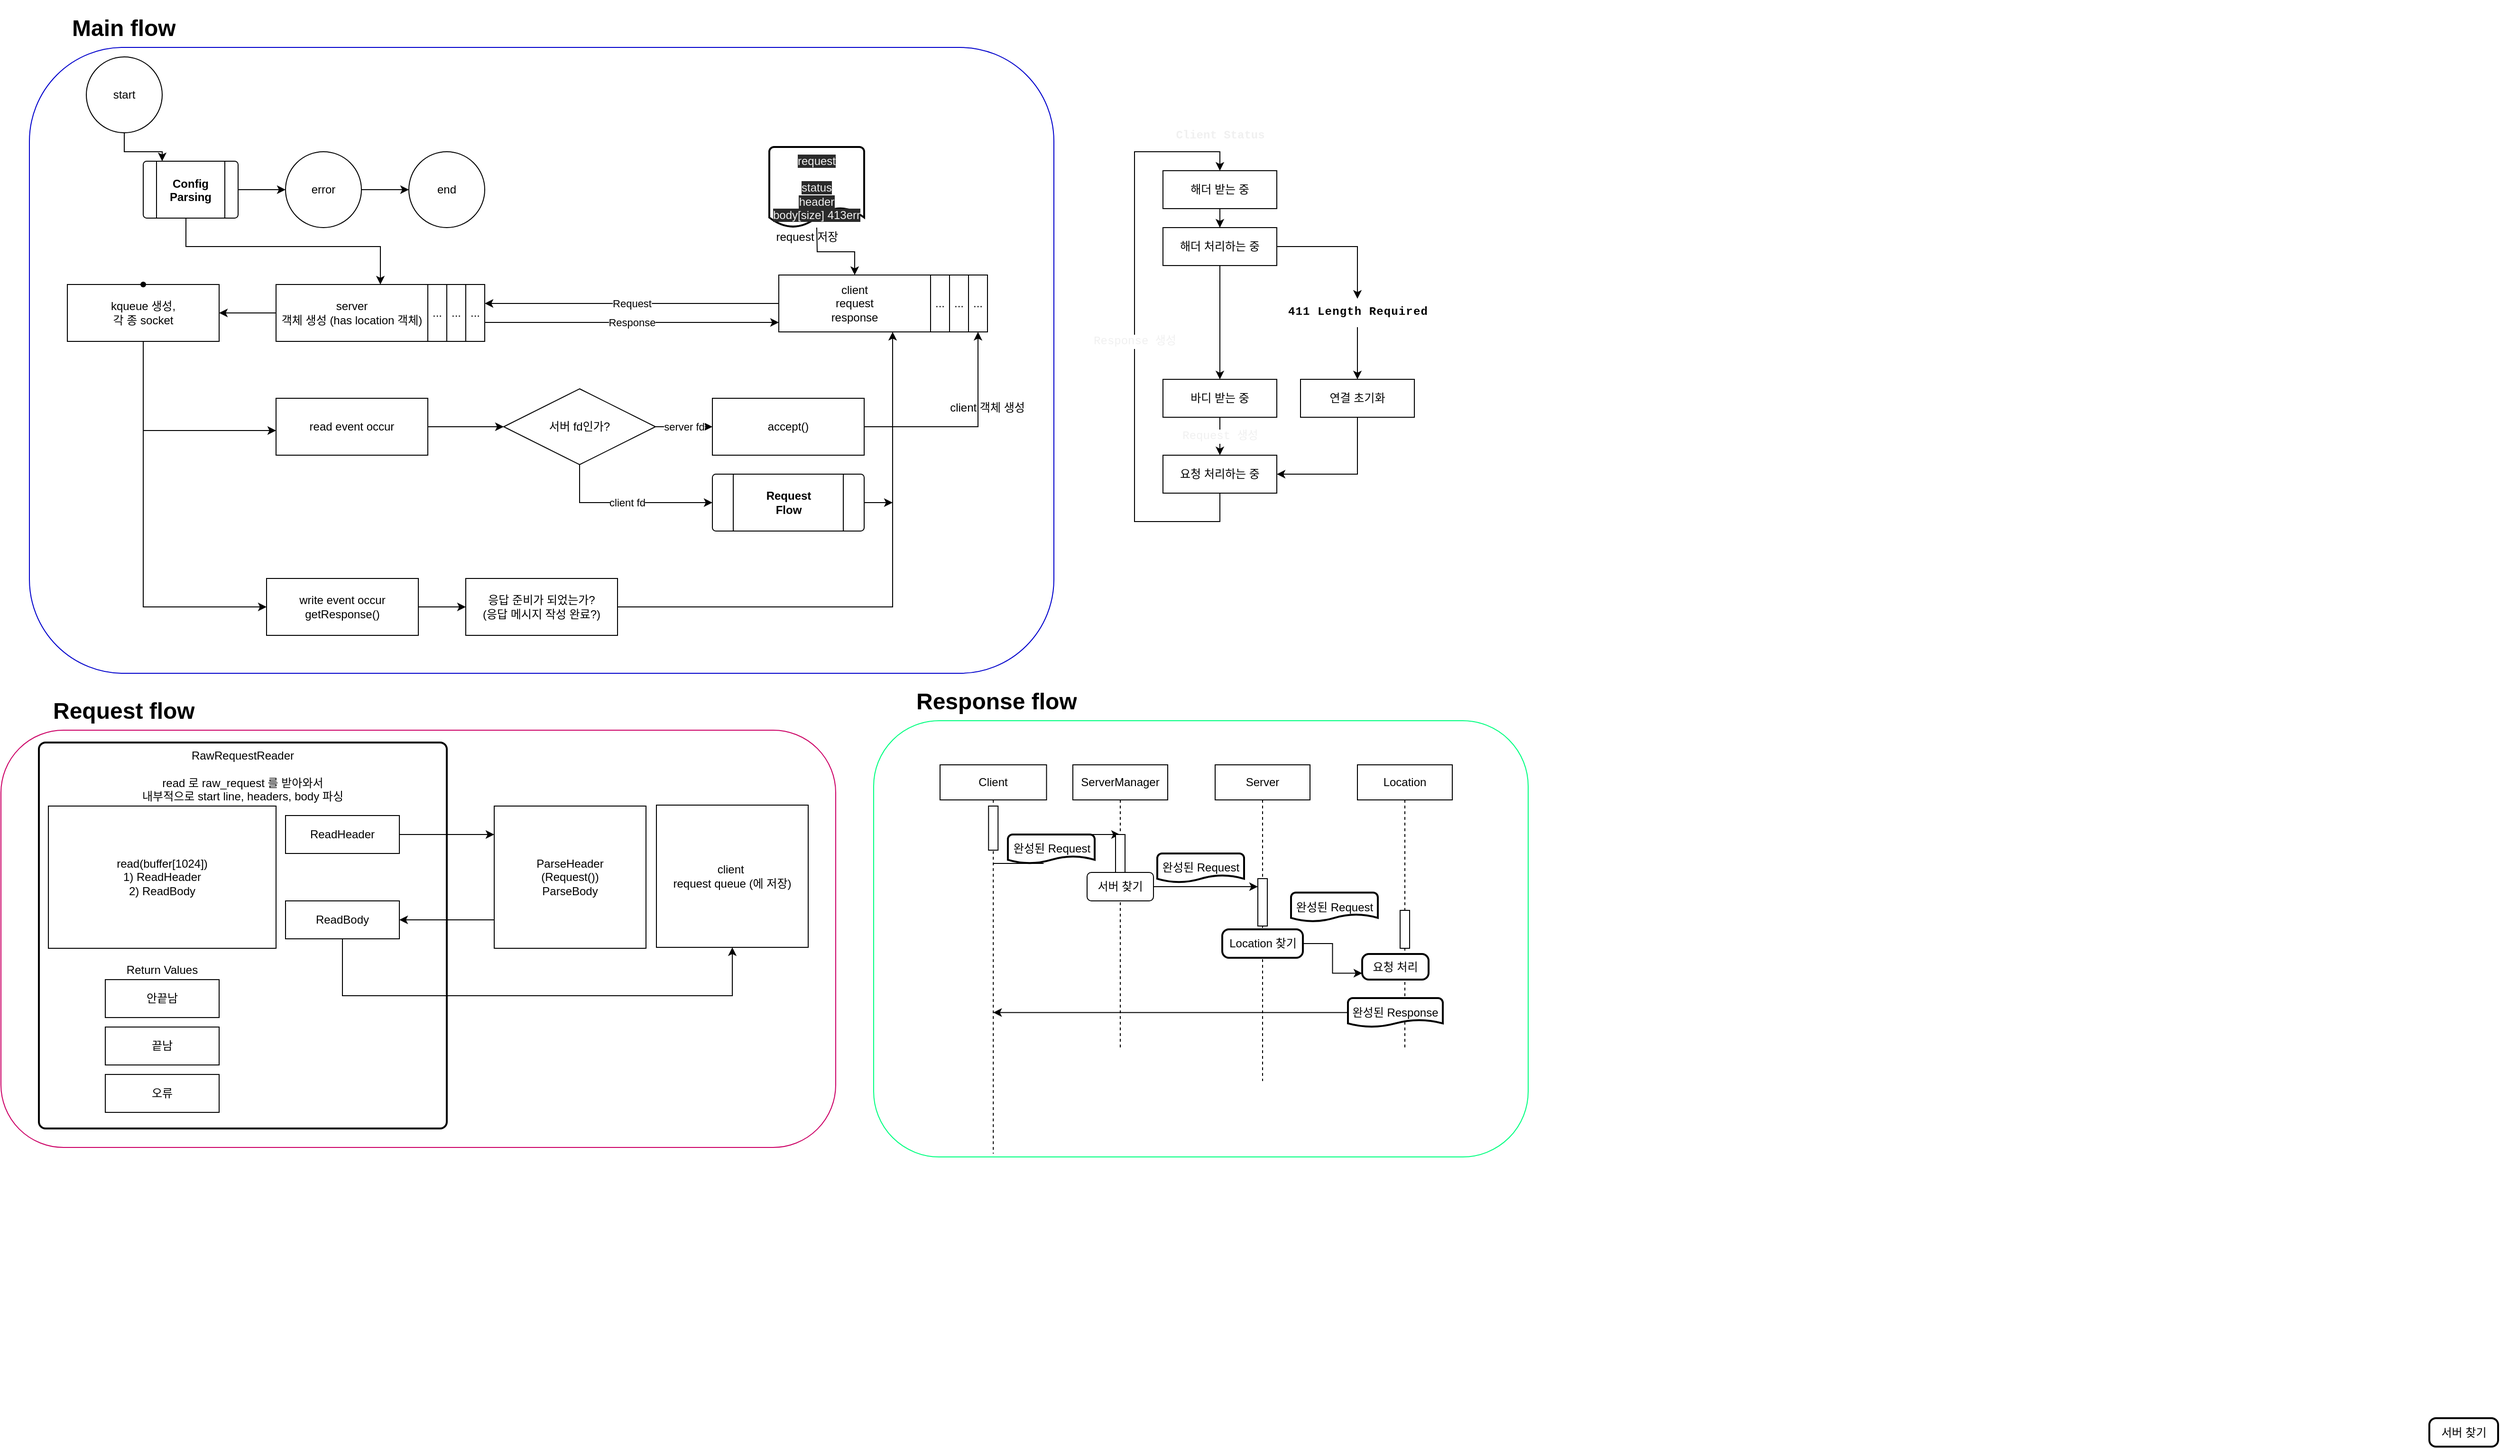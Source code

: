 <mxfile>
    <diagram id="n126Bj_RKUmEa4F5O5X0" name="FLOW CHART">
        <mxGraphModel dx="2841" dy="2319" grid="1" gridSize="10" guides="1" tooltips="1" connect="1" arrows="1" fold="1" page="1" pageScale="1" pageWidth="827" pageHeight="1169" math="0" shadow="0">
            <root>
                <mxCell id="0"/>
                <mxCell id="1" parent="0"/>
                <mxCell id="qXVLSp4cAB8e3-9ccQm1-52" value="" style="rounded=1;whiteSpace=wrap;html=1;strokeColor=#00FF80;" vertex="1" parent="1">
                    <mxGeometry x="850" y="630" width="690" height="460" as="geometry"/>
                </mxCell>
                <mxCell id="39" value="" style="rounded=1;whiteSpace=wrap;html=1;strokeColor=#CC0066;" parent="1" vertex="1">
                    <mxGeometry x="-70" y="640" width="880" height="440" as="geometry"/>
                </mxCell>
                <mxCell id="o01LwvFQtVRLgtBo7qC8-56" value="RawRequestReader&lt;br&gt;&lt;br&gt;read 로&amp;nbsp;raw_request 를 받아와서&lt;br&gt;내부적으로 start line, headers, body 파싱" style="rounded=1;whiteSpace=wrap;html=1;absoluteArcSize=1;arcSize=14;strokeWidth=2;verticalAlign=top;" parent="1" vertex="1">
                    <mxGeometry x="-30" y="653" width="430" height="407" as="geometry"/>
                </mxCell>
                <mxCell id="19" value="" style="rounded=1;whiteSpace=wrap;html=1;strokeColor=#0000CC;" parent="1" vertex="1">
                    <mxGeometry x="-40" y="-80" width="1080" height="660" as="geometry"/>
                </mxCell>
                <mxCell id="lU_j6ZDFAQMpKRKnnjfW-69" style="edgeStyle=orthogonalEdgeStyle;rounded=0;orthogonalLoop=1;jettySize=auto;html=1;" parent="1" source="2" target="lU_j6ZDFAQMpKRKnnjfW-68" edge="1">
                    <mxGeometry relative="1" as="geometry"/>
                </mxCell>
                <mxCell id="2" value="error" style="ellipse;whiteSpace=wrap;html=1;aspect=fixed;" parent="1" vertex="1">
                    <mxGeometry x="230" y="30" width="80" height="80" as="geometry"/>
                </mxCell>
                <mxCell id="36" style="edgeStyle=orthogonalEdgeStyle;rounded=0;orthogonalLoop=1;jettySize=auto;html=1;" parent="1" target="7" edge="1">
                    <mxGeometry relative="1" as="geometry">
                        <Array as="points">
                            <mxPoint x="125" y="130"/>
                            <mxPoint x="330" y="130"/>
                        </Array>
                        <mxPoint x="125.029" y="99.985" as="sourcePoint"/>
                    </mxGeometry>
                </mxCell>
                <mxCell id="38" style="edgeStyle=orthogonalEdgeStyle;rounded=0;orthogonalLoop=1;jettySize=auto;html=1;" parent="1" source="lU_j6ZDFAQMpKRKnnjfW-100" target="2" edge="1">
                    <mxGeometry relative="1" as="geometry">
                        <mxPoint x="690" y="60" as="targetPoint"/>
                        <mxPoint x="200" y="60" as="sourcePoint"/>
                    </mxGeometry>
                </mxCell>
                <mxCell id="lU_j6ZDFAQMpKRKnnjfW-71" style="edgeStyle=orthogonalEdgeStyle;rounded=0;orthogonalLoop=1;jettySize=auto;html=1;exitX=0.5;exitY=1;exitDx=0;exitDy=0;" parent="1" source="20" target="F5cFHGVok0kFbbtlpRkR-53" edge="1">
                    <mxGeometry relative="1" as="geometry">
                        <mxPoint x="215" y="324" as="targetPoint"/>
                        <mxPoint x="130" y="380" as="sourcePoint"/>
                        <Array as="points">
                            <mxPoint x="80" y="324"/>
                        </Array>
                    </mxGeometry>
                </mxCell>
                <mxCell id="lU_j6ZDFAQMpKRKnnjfW-98" style="edgeStyle=orthogonalEdgeStyle;rounded=0;orthogonalLoop=1;jettySize=auto;html=1;" parent="1" source="F5cFHGVok0kFbbtlpRkR-53" target="lU_j6ZDFAQMpKRKnnjfW-78" edge="1">
                    <mxGeometry relative="1" as="geometry">
                        <mxPoint x="370" y="320" as="sourcePoint"/>
                    </mxGeometry>
                </mxCell>
                <mxCell id="lU_j6ZDFAQMpKRKnnjfW-94" style="edgeStyle=orthogonalEdgeStyle;rounded=0;orthogonalLoop=1;jettySize=auto;html=1;exitX=0.5;exitY=1;exitDx=0;exitDy=0;" parent="1" source="20" target="UY9-4zruVd4tcD86wkYn-58" edge="1">
                    <mxGeometry relative="1" as="geometry">
                        <Array as="points">
                            <mxPoint x="80" y="510"/>
                        </Array>
                        <mxPoint x="230.119" y="665.067" as="targetPoint"/>
                    </mxGeometry>
                </mxCell>
                <mxCell id="20" value="kqueue 생성,&lt;br&gt;각 종 socket" style="rounded=0;whiteSpace=wrap;html=1;" parent="1" vertex="1">
                    <mxGeometry y="170" width="160" height="60" as="geometry"/>
                </mxCell>
                <mxCell id="30" value="request 저장" style="text;html=1;strokeColor=none;fillColor=none;align=center;verticalAlign=middle;whiteSpace=wrap;rounded=0;" parent="1" vertex="1">
                    <mxGeometry x="740" y="110" width="80" height="20" as="geometry"/>
                </mxCell>
                <mxCell id="35" style="edgeStyle=orthogonalEdgeStyle;rounded=0;orthogonalLoop=1;jettySize=auto;html=1;exitX=1;exitY=0.5;exitDx=0;exitDy=0;" parent="1" source="aanPXfUzpohmq_zLsnBv-63" target="22" edge="1">
                    <mxGeometry relative="1" as="geometry">
                        <mxPoint x="869.99" y="370" as="targetPoint"/>
                        <Array as="points">
                            <mxPoint x="870" y="510"/>
                        </Array>
                        <mxPoint x="390" y="665" as="sourcePoint"/>
                    </mxGeometry>
                </mxCell>
                <mxCell id="42" value="read(buffer[1024])&lt;br&gt;1) ReadHeader&lt;br&gt;2) ReadBody" style="rounded=0;whiteSpace=wrap;html=1;" parent="1" vertex="1">
                    <mxGeometry x="-20" y="720" width="240" height="150" as="geometry"/>
                </mxCell>
                <mxCell id="44" value="client&amp;nbsp;&lt;br&gt;request queue (에 저장)" style="rounded=0;whiteSpace=wrap;html=1;" parent="1" vertex="1">
                    <mxGeometry x="621" y="719" width="160" height="150" as="geometry"/>
                </mxCell>
                <mxCell id="UY9-4zruVd4tcD86wkYn-65" value="" style="edgeStyle=orthogonalEdgeStyle;rounded=0;orthogonalLoop=1;jettySize=auto;html=1;" parent="1" target="22" edge="1">
                    <mxGeometry relative="1" as="geometry">
                        <mxPoint x="790" y="110" as="sourcePoint"/>
                    </mxGeometry>
                </mxCell>
                <mxCell id="UY9-4zruVd4tcD86wkYn-53" style="edgeStyle=orthogonalEdgeStyle;rounded=0;orthogonalLoop=1;jettySize=auto;html=1;entryX=0.333;entryY=0.25;entryDx=0;entryDy=0;entryPerimeter=0;" parent="1" source="UY9-4zruVd4tcD86wkYn-52" edge="1">
                    <mxGeometry relative="1" as="geometry">
                        <Array as="points">
                            <mxPoint x="60" y="30"/>
                            <mxPoint x="100" y="30"/>
                        </Array>
                        <mxPoint x="99.95" y="40" as="targetPoint"/>
                    </mxGeometry>
                </mxCell>
                <mxCell id="UY9-4zruVd4tcD86wkYn-52" value="start" style="ellipse;whiteSpace=wrap;html=1;aspect=fixed;" parent="1" vertex="1">
                    <mxGeometry x="20" y="-70" width="80" height="80" as="geometry"/>
                </mxCell>
                <mxCell id="lU_j6ZDFAQMpKRKnnjfW-67" value="" style="group" parent="1" vertex="1" connectable="0">
                    <mxGeometry x="750" y="160" width="220" height="60" as="geometry"/>
                </mxCell>
                <mxCell id="22" value="client&lt;br&gt;request&lt;br&gt;response" style="rounded=0;whiteSpace=wrap;html=1;" parent="lU_j6ZDFAQMpKRKnnjfW-67" vertex="1">
                    <mxGeometry width="160" height="60" as="geometry"/>
                </mxCell>
                <mxCell id="48" value="..." style="rounded=0;whiteSpace=wrap;html=1;" parent="lU_j6ZDFAQMpKRKnnjfW-67" vertex="1">
                    <mxGeometry x="160" width="20" height="60" as="geometry"/>
                </mxCell>
                <mxCell id="49" value="..." style="rounded=0;whiteSpace=wrap;html=1;" parent="lU_j6ZDFAQMpKRKnnjfW-67" vertex="1">
                    <mxGeometry x="180" width="20" height="60" as="geometry"/>
                </mxCell>
                <mxCell id="52" value="..." style="rounded=0;whiteSpace=wrap;html=1;" parent="lU_j6ZDFAQMpKRKnnjfW-67" vertex="1">
                    <mxGeometry x="200" width="20" height="60" as="geometry"/>
                </mxCell>
                <mxCell id="lU_j6ZDFAQMpKRKnnjfW-68" value="end" style="ellipse;whiteSpace=wrap;html=1;aspect=fixed;" parent="1" vertex="1">
                    <mxGeometry x="360" y="30" width="80" height="80" as="geometry"/>
                </mxCell>
                <mxCell id="1SWhUuWWmsUW3ostEV8O-53" value="" style="shape=waypoint;size=6;pointerEvents=1;points=[];fillColor=#2a2a2a;resizable=0;rotatable=0;perimeter=centerPerimeter;snapToPoint=1;" parent="1" vertex="1">
                    <mxGeometry x="60" y="150" width="40" height="40" as="geometry"/>
                </mxCell>
                <mxCell id="lU_j6ZDFAQMpKRKnnjfW-73" style="edgeStyle=orthogonalEdgeStyle;rounded=0;orthogonalLoop=1;jettySize=auto;html=1;" parent="1" source="7" target="20" edge="1">
                    <mxGeometry relative="1" as="geometry"/>
                </mxCell>
                <mxCell id="lU_j6ZDFAQMpKRKnnjfW-87" value="server fd" style="edgeStyle=orthogonalEdgeStyle;rounded=0;orthogonalLoop=1;jettySize=auto;html=1;" parent="1" source="lU_j6ZDFAQMpKRKnnjfW-78" target="lU_j6ZDFAQMpKRKnnjfW-82" edge="1">
                    <mxGeometry relative="1" as="geometry"/>
                </mxCell>
                <mxCell id="lU_j6ZDFAQMpKRKnnjfW-97" value="client fd" style="edgeStyle=orthogonalEdgeStyle;rounded=0;orthogonalLoop=1;jettySize=auto;html=1;" parent="1" source="lU_j6ZDFAQMpKRKnnjfW-78" target="F5cFHGVok0kFbbtlpRkR-59" edge="1">
                    <mxGeometry relative="1" as="geometry">
                        <Array as="points">
                            <mxPoint x="540" y="400"/>
                        </Array>
                        <mxPoint x="680" y="400" as="targetPoint"/>
                    </mxGeometry>
                </mxCell>
                <mxCell id="lU_j6ZDFAQMpKRKnnjfW-78" value="서버 fd인가?" style="rhombus;whiteSpace=wrap;html=1;" parent="1" vertex="1">
                    <mxGeometry x="460" y="280" width="160" height="80" as="geometry"/>
                </mxCell>
                <mxCell id="1SWhUuWWmsUW3ostEV8O-60" value="Request" style="edgeStyle=orthogonalEdgeStyle;rounded=0;orthogonalLoop=1;jettySize=auto;html=1;" parent="1" source="22" target="lU_j6ZDFAQMpKRKnnjfW-65" edge="1">
                    <mxGeometry relative="1" as="geometry">
                        <Array as="points">
                            <mxPoint x="550" y="190"/>
                            <mxPoint x="550" y="190"/>
                        </Array>
                    </mxGeometry>
                </mxCell>
                <mxCell id="1SWhUuWWmsUW3ostEV8O-61" value="Response" style="edgeStyle=orthogonalEdgeStyle;rounded=0;orthogonalLoop=1;jettySize=auto;html=1;" parent="1" source="lU_j6ZDFAQMpKRKnnjfW-65" target="22" edge="1">
                    <mxGeometry relative="1" as="geometry">
                        <Array as="points">
                            <mxPoint x="520" y="210"/>
                            <mxPoint x="520" y="210"/>
                        </Array>
                    </mxGeometry>
                </mxCell>
                <mxCell id="UY9-4zruVd4tcD86wkYn-55" style="edgeStyle=orthogonalEdgeStyle;rounded=0;orthogonalLoop=1;jettySize=auto;html=1;entryX=0.5;entryY=1;entryDx=0;entryDy=0;" parent="1" source="lU_j6ZDFAQMpKRKnnjfW-82" target="52" edge="1">
                    <mxGeometry relative="1" as="geometry"/>
                </mxCell>
                <mxCell id="lU_j6ZDFAQMpKRKnnjfW-82" value="accept()" style="rounded=0;whiteSpace=wrap;html=1;" parent="1" vertex="1">
                    <mxGeometry x="680" y="290" width="160" height="60" as="geometry"/>
                </mxCell>
                <mxCell id="UY9-4zruVd4tcD86wkYn-56" style="edgeStyle=orthogonalEdgeStyle;rounded=0;orthogonalLoop=1;jettySize=auto;html=1;exitX=1;exitY=0.5;exitDx=0;exitDy=0;" parent="1" source="F5cFHGVok0kFbbtlpRkR-59" edge="1">
                    <mxGeometry relative="1" as="geometry">
                        <mxPoint x="870" y="400" as="targetPoint"/>
                        <Array as="points"/>
                        <mxPoint x="840" y="400" as="sourcePoint"/>
                    </mxGeometry>
                </mxCell>
                <mxCell id="aanPXfUzpohmq_zLsnBv-61" value="client 객체 생성" style="text;html=1;strokeColor=none;fillColor=none;align=center;verticalAlign=middle;whiteSpace=wrap;rounded=0;" parent="1" vertex="1">
                    <mxGeometry x="910" y="280" width="120" height="40" as="geometry"/>
                </mxCell>
                <mxCell id="aanPXfUzpohmq_zLsnBv-64" style="edgeStyle=orthogonalEdgeStyle;rounded=0;orthogonalLoop=1;jettySize=auto;html=1;exitX=1;exitY=0.5;exitDx=0;exitDy=0;entryX=0;entryY=0.5;entryDx=0;entryDy=0;" parent="1" source="UY9-4zruVd4tcD86wkYn-58" target="aanPXfUzpohmq_zLsnBv-63" edge="1">
                    <mxGeometry relative="1" as="geometry"/>
                </mxCell>
                <mxCell id="UY9-4zruVd4tcD86wkYn-58" value="&lt;span&gt;write event occur&lt;/span&gt;&lt;br&gt;&lt;span&gt;getResponse()&lt;/span&gt;" style="rounded=0;whiteSpace=wrap;html=1;" parent="1" vertex="1">
                    <mxGeometry x="210" y="480" width="160" height="60" as="geometry"/>
                </mxCell>
                <mxCell id="aanPXfUzpohmq_zLsnBv-63" value="응답 준비가 되었는가?&lt;br&gt;(응답 메시지 작성 완료?)" style="rounded=0;whiteSpace=wrap;html=1;" parent="1" vertex="1">
                    <mxGeometry x="420" y="480" width="160" height="60" as="geometry"/>
                </mxCell>
                <mxCell id="lU_j6ZDFAQMpKRKnnjfW-104" value="" style="group" parent="1" vertex="1" connectable="0">
                    <mxGeometry x="80" y="40" width="100" height="60" as="geometry"/>
                </mxCell>
                <mxCell id="lU_j6ZDFAQMpKRKnnjfW-100" value="" style="verticalLabelPosition=bottom;verticalAlign=top;html=1;shape=process;whiteSpace=wrap;rounded=1;size=0.14;arcSize=6;" parent="lU_j6ZDFAQMpKRKnnjfW-104" vertex="1">
                    <mxGeometry width="100" height="60" as="geometry"/>
                </mxCell>
                <mxCell id="lU_j6ZDFAQMpKRKnnjfW-103" value="Config&#10;Parsing" style="text;align=center;fontStyle=1;verticalAlign=middle;spacingLeft=3;spacingRight=3;strokeColor=none;rotatable=0;points=[[0,0.5],[1,0.5]];portConstraint=eastwest;" parent="lU_j6ZDFAQMpKRKnnjfW-104" vertex="1">
                    <mxGeometry x="10" y="17" width="80" height="26" as="geometry"/>
                </mxCell>
                <mxCell id="F5cFHGVok0kFbbtlpRkR-52" value="&#10;&#10;&lt;span style=&quot;color: rgb(240, 240, 240); font-family: helvetica; font-size: 12px; font-style: normal; font-weight: 400; letter-spacing: normal; text-align: center; text-indent: 0px; text-transform: none; word-spacing: 0px; background-color: rgb(42, 42, 42); display: inline; float: none;&quot;&gt;request&lt;/span&gt;&lt;br style=&quot;color: rgb(240, 240, 240); font-family: helvetica; font-size: 12px; font-style: normal; font-weight: 400; letter-spacing: normal; text-align: center; text-indent: 0px; text-transform: none; word-spacing: 0px; background-color: rgb(42, 42, 42);&quot;&gt;&lt;br style=&quot;color: rgb(240, 240, 240); font-family: helvetica; font-size: 12px; font-style: normal; font-weight: 400; letter-spacing: normal; text-align: center; text-indent: 0px; text-transform: none; word-spacing: 0px; background-color: rgb(42, 42, 42);&quot;&gt;&lt;span style=&quot;color: rgb(240, 240, 240); font-family: helvetica; font-size: 12px; font-style: normal; font-weight: 400; letter-spacing: normal; text-align: center; text-indent: 0px; text-transform: none; word-spacing: 0px; background-color: rgb(42, 42, 42); display: inline; float: none;&quot;&gt;status&lt;/span&gt;&lt;br style=&quot;color: rgb(240, 240, 240); font-family: helvetica; font-size: 12px; font-style: normal; font-weight: 400; letter-spacing: normal; text-align: center; text-indent: 0px; text-transform: none; word-spacing: 0px; background-color: rgb(42, 42, 42);&quot;&gt;&lt;span style=&quot;color: rgb(240, 240, 240); font-family: helvetica; font-size: 12px; font-style: normal; font-weight: 400; letter-spacing: normal; text-align: center; text-indent: 0px; text-transform: none; word-spacing: 0px; background-color: rgb(42, 42, 42); display: inline; float: none;&quot;&gt;header&lt;/span&gt;&lt;br style=&quot;color: rgb(240, 240, 240); font-family: helvetica; font-size: 12px; font-style: normal; font-weight: 400; letter-spacing: normal; text-align: center; text-indent: 0px; text-transform: none; word-spacing: 0px; background-color: rgb(42, 42, 42);&quot;&gt;&lt;span style=&quot;color: rgb(240, 240, 240); font-family: helvetica; font-size: 12px; font-style: normal; font-weight: 400; letter-spacing: normal; text-align: center; text-indent: 0px; text-transform: none; word-spacing: 0px; background-color: rgb(42, 42, 42); display: inline; float: none;&quot;&gt;body[size] 413err&lt;/span&gt;&#10;&#10;" style="strokeWidth=2;html=1;shape=mxgraph.flowchart.document2;whiteSpace=wrap;size=0.25;" parent="1" vertex="1">
                    <mxGeometry x="740" y="25" width="100" height="85" as="geometry"/>
                </mxCell>
                <mxCell id="F5cFHGVok0kFbbtlpRkR-53" value="read event occur" style="rounded=0;whiteSpace=wrap;html=1;" parent="1" vertex="1">
                    <mxGeometry x="220" y="290" width="160" height="60" as="geometry"/>
                </mxCell>
                <mxCell id="UY9-4zruVd4tcD86wkYn-66" value="&lt;h1&gt;Request flow&lt;/h1&gt;" style="text;html=1;strokeColor=none;fillColor=none;spacing=5;spacingTop=-20;whiteSpace=wrap;overflow=hidden;rounded=0;" parent="1" vertex="1">
                    <mxGeometry x="-20" y="600" width="160" height="40" as="geometry"/>
                </mxCell>
                <mxCell id="UY9-4zruVd4tcD86wkYn-69" value="&lt;h1&gt;Main flow&lt;/h1&gt;" style="text;html=1;strokeColor=none;fillColor=none;spacing=5;spacingTop=-20;whiteSpace=wrap;overflow=hidden;rounded=0;" parent="1" vertex="1">
                    <mxGeometry y="-120" width="190" height="120" as="geometry"/>
                </mxCell>
                <mxCell id="F5cFHGVok0kFbbtlpRkR-56" value="" style="group" parent="1" vertex="1" connectable="0">
                    <mxGeometry x="220" y="170" width="220" height="60" as="geometry"/>
                </mxCell>
                <mxCell id="lU_j6ZDFAQMpKRKnnjfW-63" value="..." style="rounded=0;whiteSpace=wrap;html=1;" parent="F5cFHGVok0kFbbtlpRkR-56" vertex="1">
                    <mxGeometry x="160" width="20" height="60" as="geometry"/>
                </mxCell>
                <mxCell id="lU_j6ZDFAQMpKRKnnjfW-64" value="..." style="rounded=0;whiteSpace=wrap;html=1;" parent="F5cFHGVok0kFbbtlpRkR-56" vertex="1">
                    <mxGeometry x="180" width="20" height="60" as="geometry"/>
                </mxCell>
                <mxCell id="lU_j6ZDFAQMpKRKnnjfW-65" value="..." style="rounded=0;whiteSpace=wrap;html=1;" parent="F5cFHGVok0kFbbtlpRkR-56" vertex="1">
                    <mxGeometry x="200" width="20" height="60" as="geometry"/>
                </mxCell>
                <mxCell id="7" value="server&lt;br&gt;객체 생성 (has location 객체)" style="rounded=0;whiteSpace=wrap;html=1;" parent="F5cFHGVok0kFbbtlpRkR-56" vertex="1">
                    <mxGeometry width="160" height="60" as="geometry"/>
                </mxCell>
                <mxCell id="UY9-4zruVd4tcD86wkYn-67" value="&lt;h1&gt;Response flow&lt;/h1&gt;" style="text;html=1;strokeColor=none;fillColor=none;spacing=5;spacingTop=-20;whiteSpace=wrap;overflow=hidden;rounded=0;" parent="1" vertex="1">
                    <mxGeometry x="890" y="590" width="193" height="40" as="geometry"/>
                </mxCell>
                <mxCell id="F5cFHGVok0kFbbtlpRkR-61" value="" style="group" parent="1" vertex="1" connectable="0">
                    <mxGeometry x="680" y="370" width="160" height="60" as="geometry"/>
                </mxCell>
                <mxCell id="F5cFHGVok0kFbbtlpRkR-59" value="" style="verticalLabelPosition=bottom;verticalAlign=top;html=1;shape=process;whiteSpace=wrap;rounded=1;size=0.14;arcSize=6;" parent="F5cFHGVok0kFbbtlpRkR-61" vertex="1">
                    <mxGeometry width="160" height="60" as="geometry"/>
                </mxCell>
                <mxCell id="F5cFHGVok0kFbbtlpRkR-60" value="Request&lt;br&gt;Flow" style="text;align=center;fontStyle=1;verticalAlign=middle;spacingLeft=3;spacingRight=3;strokeColor=none;rotatable=0;points=[[0,0.5],[1,0.5]];portConstraint=eastwest;rounded=1;html=1;" parent="F5cFHGVok0kFbbtlpRkR-61" vertex="1">
                    <mxGeometry x="40" y="17" width="80" height="26" as="geometry"/>
                </mxCell>
                <mxCell id="o01LwvFQtVRLgtBo7qC8-62" value="안끝남" style="rounded=0;whiteSpace=wrap;html=1;" parent="1" vertex="1">
                    <mxGeometry x="40" y="903.03" width="120" height="40" as="geometry"/>
                </mxCell>
                <mxCell id="o01LwvFQtVRLgtBo7qC8-63" value="끝남" style="rounded=0;whiteSpace=wrap;html=1;" parent="1" vertex="1">
                    <mxGeometry x="40" y="953.03" width="120" height="40" as="geometry"/>
                </mxCell>
                <mxCell id="o01LwvFQtVRLgtBo7qC8-64" value="오류" style="rounded=0;whiteSpace=wrap;html=1;" parent="1" vertex="1">
                    <mxGeometry x="40" y="1003.03" width="120" height="40" as="geometry"/>
                </mxCell>
                <mxCell id="UY9-4zruVd4tcD86wkYn-72" style="edgeStyle=orthogonalEdgeStyle;rounded=0;orthogonalLoop=1;jettySize=auto;html=1;" parent="1" source="1SWhUuWWmsUW3ostEV8O-62" target="o01LwvFQtVRLgtBo7qC8-75" edge="1">
                    <mxGeometry relative="1" as="geometry">
                        <Array as="points">
                            <mxPoint x="430" y="840"/>
                            <mxPoint x="430" y="840"/>
                        </Array>
                        <mxPoint x="380" y="833" as="targetPoint"/>
                    </mxGeometry>
                </mxCell>
                <mxCell id="1SWhUuWWmsUW3ostEV8O-62" value="ParseHeader&lt;br&gt;(Request())&lt;br&gt;ParseBody" style="rounded=0;whiteSpace=wrap;html=1;" parent="1" vertex="1">
                    <mxGeometry x="450" y="720" width="160" height="150" as="geometry"/>
                </mxCell>
                <mxCell id="1SWhUuWWmsUW3ostEV8O-65" value="Return Values" style="text;html=1;strokeColor=none;fillColor=none;align=center;verticalAlign=middle;whiteSpace=wrap;rounded=0;" parent="1" vertex="1">
                    <mxGeometry x="45" y="883.03" width="110" height="20" as="geometry"/>
                </mxCell>
                <mxCell id="o01LwvFQtVRLgtBo7qC8-94" style="edgeStyle=orthogonalEdgeStyle;rounded=0;orthogonalLoop=1;jettySize=auto;html=1;fontFamily=Courier New;fontSize=12;fontColor=#f0f0f0;" parent="1" source="o01LwvFQtVRLgtBo7qC8-73" target="1SWhUuWWmsUW3ostEV8O-62" edge="1">
                    <mxGeometry relative="1" as="geometry">
                        <Array as="points">
                            <mxPoint x="430" y="750"/>
                            <mxPoint x="430" y="750"/>
                        </Array>
                    </mxGeometry>
                </mxCell>
                <mxCell id="o01LwvFQtVRLgtBo7qC8-73" value="ReadHeader" style="rounded=0;whiteSpace=wrap;html=1;" parent="1" vertex="1">
                    <mxGeometry x="230" y="730" width="120" height="40" as="geometry"/>
                </mxCell>
                <mxCell id="o01LwvFQtVRLgtBo7qC8-96" style="edgeStyle=orthogonalEdgeStyle;rounded=0;orthogonalLoop=1;jettySize=auto;html=1;fontFamily=Courier New;fontSize=12;fontColor=#f0f0f0;" parent="1" source="o01LwvFQtVRLgtBo7qC8-75" target="44" edge="1">
                    <mxGeometry relative="1" as="geometry">
                        <Array as="points">
                            <mxPoint x="290" y="920"/>
                            <mxPoint x="701" y="920"/>
                        </Array>
                    </mxGeometry>
                </mxCell>
                <mxCell id="o01LwvFQtVRLgtBo7qC8-75" value="ReadBody" style="rounded=0;whiteSpace=wrap;html=1;" parent="1" vertex="1">
                    <mxGeometry x="230" y="820" width="120" height="40" as="geometry"/>
                </mxCell>
                <mxCell id="o01LwvFQtVRLgtBo7qC8-97" style="edgeStyle=orthogonalEdgeStyle;rounded=0;orthogonalLoop=1;jettySize=auto;html=1;fontFamily=Courier New;fontSize=12;fontColor=#f0f0f0;" parent="1" source="o01LwvFQtVRLgtBo7qC8-98" target="o01LwvFQtVRLgtBo7qC8-109" edge="1">
                    <mxGeometry relative="1" as="geometry"/>
                </mxCell>
                <mxCell id="o01LwvFQtVRLgtBo7qC8-98" value="해더 받는 중" style="rounded=0;whiteSpace=wrap;html=1;" parent="1" vertex="1">
                    <mxGeometry x="1155" y="49.97" width="120" height="40.03" as="geometry"/>
                </mxCell>
                <mxCell id="o01LwvFQtVRLgtBo7qC8-99" value="Request 생성" style="edgeStyle=orthogonalEdgeStyle;rounded=0;orthogonalLoop=1;jettySize=auto;html=1;fontFamily=Courier New;fontSize=12;fontColor=#f0f0f0;" parent="1" source="o01LwvFQtVRLgtBo7qC8-100" target="o01LwvFQtVRLgtBo7qC8-102" edge="1">
                    <mxGeometry relative="1" as="geometry"/>
                </mxCell>
                <mxCell id="o01LwvFQtVRLgtBo7qC8-100" value="바디 받는 중" style="rounded=0;whiteSpace=wrap;html=1;" parent="1" vertex="1">
                    <mxGeometry x="1155" y="270.03" width="120" height="40" as="geometry"/>
                </mxCell>
                <mxCell id="o01LwvFQtVRLgtBo7qC8-101" value="Response 생성" style="edgeStyle=orthogonalEdgeStyle;rounded=0;orthogonalLoop=1;jettySize=auto;html=1;fontFamily=Courier New;fontSize=12;fontColor=#f0f0f0;entryX=0.5;entryY=0;entryDx=0;entryDy=0;" parent="1" source="o01LwvFQtVRLgtBo7qC8-102" target="o01LwvFQtVRLgtBo7qC8-98" edge="1">
                    <mxGeometry relative="1" as="geometry">
                        <mxPoint x="1215" y="430.03" as="targetPoint"/>
                        <Array as="points">
                            <mxPoint x="1215" y="420"/>
                            <mxPoint x="1125" y="420"/>
                            <mxPoint x="1125" y="30"/>
                            <mxPoint x="1215" y="30"/>
                        </Array>
                    </mxGeometry>
                </mxCell>
                <mxCell id="o01LwvFQtVRLgtBo7qC8-102" value="요청 처리하는 중" style="rounded=0;whiteSpace=wrap;html=1;" parent="1" vertex="1">
                    <mxGeometry x="1155" y="350.03" width="120" height="40" as="geometry"/>
                </mxCell>
                <mxCell id="o01LwvFQtVRLgtBo7qC8-103" style="edgeStyle=orthogonalEdgeStyle;rounded=0;orthogonalLoop=1;jettySize=auto;html=1;fontFamily=Courier New;fontSize=12;fontColor=#f0f0f0;" parent="1" source="o01LwvFQtVRLgtBo7qC8-104" target="o01LwvFQtVRLgtBo7qC8-106" edge="1">
                    <mxGeometry relative="1" as="geometry"/>
                </mxCell>
                <mxCell id="o01LwvFQtVRLgtBo7qC8-104" value="&lt;h1 style=&quot;box-sizing: border-box; margin: 0px; letter-spacing: 0.035rem; line-height: 1.2; font-size: 12px; word-break: break-word; font-style: normal; text-indent: 0px; text-transform: none; word-spacing: 0px;&quot;&gt;411 Length Required&lt;/h1&gt;" style="text;whiteSpace=wrap;html=1;fontSize=12;fontFamily=Courier New;labelBackgroundColor=none;" parent="1" vertex="1">
                    <mxGeometry x="1285" y="185" width="150" height="30" as="geometry"/>
                </mxCell>
                <mxCell id="o01LwvFQtVRLgtBo7qC8-105" style="edgeStyle=orthogonalEdgeStyle;rounded=0;orthogonalLoop=1;jettySize=auto;html=1;fontFamily=Courier New;fontSize=12;fontColor=#f0f0f0;" parent="1" source="o01LwvFQtVRLgtBo7qC8-106" target="o01LwvFQtVRLgtBo7qC8-102" edge="1">
                    <mxGeometry relative="1" as="geometry">
                        <Array as="points">
                            <mxPoint x="1360" y="370.03"/>
                        </Array>
                    </mxGeometry>
                </mxCell>
                <mxCell id="o01LwvFQtVRLgtBo7qC8-106" value="연결 초기화" style="rounded=0;whiteSpace=wrap;html=1;" parent="1" vertex="1">
                    <mxGeometry x="1300" y="270" width="120" height="40.03" as="geometry"/>
                </mxCell>
                <mxCell id="o01LwvFQtVRLgtBo7qC8-107" style="edgeStyle=orthogonalEdgeStyle;rounded=0;orthogonalLoop=1;jettySize=auto;html=1;fontFamily=Courier New;fontSize=12;fontColor=#f0f0f0;" parent="1" source="o01LwvFQtVRLgtBo7qC8-109" target="o01LwvFQtVRLgtBo7qC8-100" edge="1">
                    <mxGeometry relative="1" as="geometry"/>
                </mxCell>
                <mxCell id="o01LwvFQtVRLgtBo7qC8-108" style="edgeStyle=orthogonalEdgeStyle;rounded=0;orthogonalLoop=1;jettySize=auto;html=1;fontFamily=Courier New;fontSize=12;fontColor=#f0f0f0;" parent="1" source="o01LwvFQtVRLgtBo7qC8-109" target="o01LwvFQtVRLgtBo7qC8-104" edge="1">
                    <mxGeometry relative="1" as="geometry"/>
                </mxCell>
                <mxCell id="o01LwvFQtVRLgtBo7qC8-109" value="해더 처리하는 중" style="rounded=0;whiteSpace=wrap;html=1;" parent="1" vertex="1">
                    <mxGeometry x="1155" y="110" width="120" height="40.03" as="geometry"/>
                </mxCell>
                <mxCell id="o01LwvFQtVRLgtBo7qC8-110" value="Client Status" style="text;align=center;fontStyle=1;verticalAlign=middle;spacingLeft=3;spacingRight=3;strokeColor=none;rotatable=0;points=[[0,0.5],[1,0.5]];portConstraint=eastwest;rounded=1;labelBackgroundColor=none;fontFamily=Courier New;fontSize=12;fontColor=#f0f0f0;html=1;" parent="1" vertex="1">
                    <mxGeometry x="1175" width="80" height="26" as="geometry"/>
                </mxCell>
                <mxCell id="s-oJwlkRHDCaWx0ENuGt-56" value="Server" style="shape=umlLifeline;perimeter=lifelinePerimeter;whiteSpace=wrap;html=1;container=1;collapsible=0;recursiveResize=0;outlineConnect=0;size=37;" vertex="1" parent="1">
                    <mxGeometry x="1210" y="676.52" width="100" height="333.48" as="geometry"/>
                </mxCell>
                <mxCell id="qXVLSp4cAB8e3-9ccQm1-56" value="Location 찾기" style="rounded=1;whiteSpace=wrap;html=1;absoluteArcSize=1;arcSize=14;strokeWidth=2;" vertex="1" parent="s-oJwlkRHDCaWx0ENuGt-56">
                    <mxGeometry x="7.5" y="173.48" width="85" height="30" as="geometry"/>
                </mxCell>
                <mxCell id="s-oJwlkRHDCaWx0ENuGt-64" value="" style="html=1;points=[];perimeter=orthogonalPerimeter;" vertex="1" parent="s-oJwlkRHDCaWx0ENuGt-56">
                    <mxGeometry x="45" y="120" width="10" height="50" as="geometry"/>
                </mxCell>
                <mxCell id="s-oJwlkRHDCaWx0ENuGt-57" value="Location" style="shape=umlLifeline;perimeter=lifelinePerimeter;whiteSpace=wrap;html=1;container=1;collapsible=0;recursiveResize=0;outlineConnect=0;size=37;" vertex="1" parent="1">
                    <mxGeometry x="1360" y="676.52" width="100" height="300" as="geometry"/>
                </mxCell>
                <mxCell id="55" value="요청 처리" style="rounded=1;whiteSpace=wrap;html=1;absoluteArcSize=1;arcSize=14;strokeWidth=2;" vertex="1" parent="s-oJwlkRHDCaWx0ENuGt-57">
                    <mxGeometry x="5" y="199.54" width="70" height="26.97" as="geometry"/>
                </mxCell>
                <mxCell id="s-oJwlkRHDCaWx0ENuGt-58" value="Client" style="shape=umlLifeline;perimeter=lifelinePerimeter;whiteSpace=wrap;html=1;container=1;collapsible=0;recursiveResize=0;outlineConnect=0;size=37;" vertex="1" parent="1">
                    <mxGeometry x="920" y="676.52" width="112.25" height="410" as="geometry"/>
                </mxCell>
                <mxCell id="s-oJwlkRHDCaWx0ENuGt-62" value="" style="html=1;points=[];perimeter=orthogonalPerimeter;" vertex="1" parent="s-oJwlkRHDCaWx0ENuGt-58">
                    <mxGeometry x="51.13" y="43.48" width="10" height="46.52" as="geometry"/>
                </mxCell>
                <mxCell id="ATORDQm63bfQvo4duvTC-57" value="ServerManager" style="shape=umlLifeline;perimeter=lifelinePerimeter;whiteSpace=wrap;html=1;container=1;collapsible=0;recursiveResize=0;outlineConnect=0;size=37;" vertex="1" parent="1">
                    <mxGeometry x="1060" y="676.52" width="100" height="300" as="geometry"/>
                </mxCell>
                <mxCell id="54" value="서버 찾기" style="rounded=1;whiteSpace=wrap;html=1;absoluteArcSize=1;arcSize=14;strokeWidth=2;" vertex="1" parent="ATORDQm63bfQvo4duvTC-57">
                    <mxGeometry x="1430" y="689" width="72.5" height="30" as="geometry"/>
                </mxCell>
                <mxCell id="ATORDQm63bfQvo4duvTC-60" value="" style="endArrow=classic;html=1;startArrow=none;" edge="1" parent="1" source="53" target="ATORDQm63bfQvo4duvTC-57">
                    <mxGeometry width="50" height="50" relative="1" as="geometry">
                        <mxPoint x="1210" y="870" as="sourcePoint"/>
                        <mxPoint x="1090" y="820" as="targetPoint"/>
                        <Array as="points">
                            <mxPoint x="1030" y="750"/>
                        </Array>
                    </mxGeometry>
                </mxCell>
                <mxCell id="s-oJwlkRHDCaWx0ENuGt-68" style="edgeStyle=orthogonalEdgeStyle;rounded=0;orthogonalLoop=1;jettySize=auto;html=1;" edge="1" parent="1" source="56e2McabEVjxZVjFbO1Z-59" target="s-oJwlkRHDCaWx0ENuGt-64">
                    <mxGeometry relative="1" as="geometry">
                        <Array as="points">
                            <mxPoint x="1230" y="805"/>
                            <mxPoint x="1230" y="805"/>
                        </Array>
                    </mxGeometry>
                </mxCell>
                <mxCell id="56e2McabEVjxZVjFbO1Z-59" value="서버 찾기" style="rounded=1;whiteSpace=wrap;html=1;" vertex="1" parent="1">
                    <mxGeometry x="1075" y="790" width="70" height="30" as="geometry"/>
                </mxCell>
                <mxCell id="Esc88IWwDw3TN3HCrf1s-58" style="edgeStyle=orthogonalEdgeStyle;rounded=0;orthogonalLoop=1;jettySize=auto;html=1;entryX=0;entryY=0.75;entryDx=0;entryDy=0;" edge="1" parent="1" source="qXVLSp4cAB8e3-9ccQm1-56" target="55">
                    <mxGeometry relative="1" as="geometry"/>
                </mxCell>
                <mxCell id="Esc88IWwDw3TN3HCrf1s-62" style="edgeStyle=orthogonalEdgeStyle;rounded=0;orthogonalLoop=1;jettySize=auto;html=1;" edge="1" parent="1" source="s-oJwlkRHDCaWx0ENuGt-60" target="s-oJwlkRHDCaWx0ENuGt-58">
                    <mxGeometry relative="1" as="geometry">
                        <Array as="points">
                            <mxPoint x="1090" y="938"/>
                            <mxPoint x="1090" y="938"/>
                        </Array>
                    </mxGeometry>
                </mxCell>
                <mxCell id="s-oJwlkRHDCaWx0ENuGt-60" value="완성된 Response" style="strokeWidth=2;html=1;shape=mxgraph.flowchart.document2;whiteSpace=wrap;size=0.25;" vertex="1" parent="1">
                    <mxGeometry x="1350" y="922.52" width="100" height="30.51" as="geometry"/>
                </mxCell>
                <mxCell id="s-oJwlkRHDCaWx0ENuGt-63" value="" style="html=1;points=[];perimeter=orthogonalPerimeter;" vertex="1" parent="1">
                    <mxGeometry x="1105" y="750" width="10" height="40" as="geometry"/>
                </mxCell>
                <mxCell id="s-oJwlkRHDCaWx0ENuGt-65" value="" style="html=1;points=[];perimeter=orthogonalPerimeter;" vertex="1" parent="1">
                    <mxGeometry x="1405" y="830" width="10" height="40" as="geometry"/>
                </mxCell>
                <mxCell id="53" value="완성된 Request" style="strokeWidth=2;html=1;shape=mxgraph.flowchart.document2;whiteSpace=wrap;size=0.25;" vertex="1" parent="1">
                    <mxGeometry x="991.5" y="750" width="91.5" height="30.51" as="geometry"/>
                </mxCell>
                <mxCell id="s-oJwlkRHDCaWx0ENuGt-66" value="" style="endArrow=none;html=1;" edge="1" parent="1" source="s-oJwlkRHDCaWx0ENuGt-58" target="53">
                    <mxGeometry width="50" height="50" relative="1" as="geometry">
                        <mxPoint x="975.625" y="750" as="sourcePoint"/>
                        <mxPoint x="1109.5" y="750" as="targetPoint"/>
                        <Array as="points"/>
                    </mxGeometry>
                </mxCell>
                <mxCell id="56e2McabEVjxZVjFbO1Z-61" value="완성된 Request" style="strokeWidth=2;html=1;shape=mxgraph.flowchart.document2;whiteSpace=wrap;size=0.25;" vertex="1" parent="1">
                    <mxGeometry x="1149" y="770" width="91.5" height="30.51" as="geometry"/>
                </mxCell>
                <mxCell id="s-oJwlkRHDCaWx0ENuGt-69" value="완성된 Request" style="strokeWidth=2;html=1;shape=mxgraph.flowchart.document2;whiteSpace=wrap;size=0.25;" vertex="1" parent="1">
                    <mxGeometry x="1290" y="811.26" width="91.5" height="30.51" as="geometry"/>
                </mxCell>
            </root>
        </mxGraphModel>
    </diagram>
    <diagram id="zQLkzcS9QAS0Wc6rx5BC" name="UML">
        <mxGraphModel dx="2014" dy="1150" grid="1" gridSize="10" guides="1" tooltips="1" connect="1" arrows="1" fold="1" page="1" pageScale="1" pageWidth="827" pageHeight="1169" math="0" shadow="0">
            <root>
                <mxCell id="-oQX7sRnQj_WbeR8cxpB-0"/>
                <mxCell id="-oQX7sRnQj_WbeR8cxpB-1" parent="-oQX7sRnQj_WbeR8cxpB-0"/>
                <mxCell id="qvEq-Agl0ULBCgF2F48f-0" value="Server" style="shape=umlLifeline;perimeter=lifelinePerimeter;whiteSpace=wrap;html=1;container=1;collapsible=0;recursiveResize=0;outlineConnect=0;fontFamily=Courier New;sketch=1;rounded=1;" parent="-oQX7sRnQj_WbeR8cxpB-1" vertex="1">
                    <mxGeometry x="370" y="40" width="100" height="300" as="geometry"/>
                </mxCell>
                <mxCell id="qvEq-Agl0ULBCgF2F48f-1" value="Client" style="shape=umlLifeline;perimeter=lifelinePerimeter;whiteSpace=wrap;html=1;container=1;collapsible=0;recursiveResize=0;outlineConnect=0;fontFamily=Courier New;sketch=1;rounded=1;" parent="-oQX7sRnQj_WbeR8cxpB-1" vertex="1">
                    <mxGeometry x="250" y="90" width="100" height="250" as="geometry"/>
                </mxCell>
                <mxCell id="qvEq-Agl0ULBCgF2F48f-2" value="Server Manager" style="shape=umlLifeline;perimeter=lifelinePerimeter;whiteSpace=wrap;html=1;container=1;collapsible=0;recursiveResize=0;outlineConnect=0;fontFamily=Courier New;sketch=1;rounded=1;" parent="-oQX7sRnQj_WbeR8cxpB-1" vertex="1">
                    <mxGeometry x="130" y="40" width="100" height="300" as="geometry"/>
                </mxCell>
                <mxCell id="qvEq-Agl0ULBCgF2F48f-3" value="Request" style="shape=umlLifeline;perimeter=lifelinePerimeter;whiteSpace=wrap;html=1;container=1;collapsible=0;recursiveResize=0;outlineConnect=0;fontFamily=Courier New;sketch=1;rounded=1;" parent="-oQX7sRnQj_WbeR8cxpB-1" vertex="1">
                    <mxGeometry x="490" y="40" width="100" height="300" as="geometry"/>
                </mxCell>
                <mxCell id="qvEq-Agl0ULBCgF2F48f-4" value="User Agent" style="shape=umlLifeline;participant=umlActor;perimeter=lifelinePerimeter;whiteSpace=wrap;html=1;container=1;collapsible=0;recursiveResize=0;verticalAlign=top;spacingTop=36;outlineConnect=0;fontFamily=Courier New;sketch=1;rounded=1;size=40;" parent="-oQX7sRnQj_WbeR8cxpB-1" vertex="1">
                    <mxGeometry x="50" y="40" width="20" height="1080" as="geometry"/>
                </mxCell>
                <mxCell id="t034cMmLfPtOGE_Xtv30-0" value="Response" style="shape=umlLifeline;perimeter=lifelinePerimeter;whiteSpace=wrap;html=1;container=1;collapsible=0;recursiveResize=0;outlineConnect=0;fontFamily=Courier New;sketch=1;rounded=1;" parent="-oQX7sRnQj_WbeR8cxpB-1" vertex="1">
                    <mxGeometry x="610" y="40" width="100" height="300" as="geometry"/>
                </mxCell>
                <mxCell id="t034cMmLfPtOGE_Xtv30-1" value="" style="html=1;points=[];perimeter=orthogonalPerimeter;" parent="-oQX7sRnQj_WbeR8cxpB-1" vertex="1">
                    <mxGeometry x="55" y="120" width="10" height="980" as="geometry"/>
                </mxCell>
                <mxCell id="YidVgYkpiL8hRGpcHyH6-0" value="Request" style="html=1;verticalAlign=bottom;endArrow=block;" parent="-oQX7sRnQj_WbeR8cxpB-1" edge="1">
                    <mxGeometry width="80" relative="1" as="geometry">
                        <mxPoint x="65" y="150" as="sourcePoint"/>
                        <mxPoint x="145" y="150" as="targetPoint"/>
                    </mxGeometry>
                </mxCell>
                <mxCell id="YidVgYkpiL8hRGpcHyH6-1" value="Request" style="html=1;verticalAlign=bottom;endArrow=block;" parent="-oQX7sRnQj_WbeR8cxpB-1" edge="1">
                    <mxGeometry width="80" relative="1" as="geometry">
                        <mxPoint x="65" y="300" as="sourcePoint"/>
                        <mxPoint x="145.0" y="300" as="targetPoint"/>
                    </mxGeometry>
                </mxCell>
            </root>
        </mxGraphModel>
    </diagram>
</mxfile>
